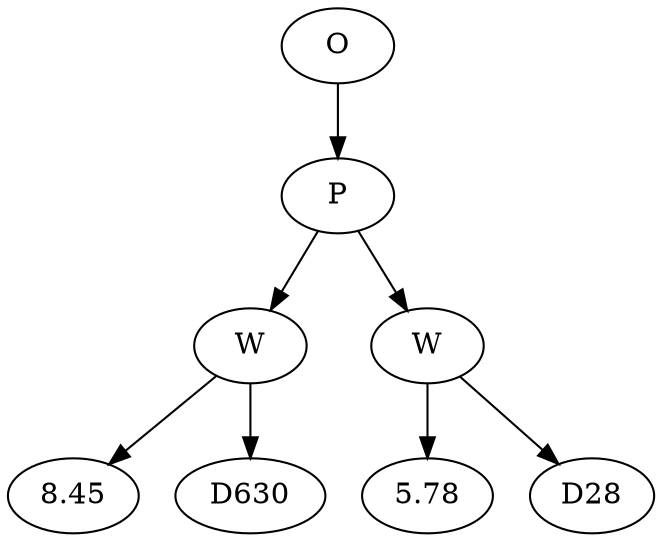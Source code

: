 // Tree
digraph {
	3103032 [label=O]
	3103033 [label=P]
	3103032 -> 3103033
	3103034 [label=W]
	3103033 -> 3103034
	3103035 [label=8.45]
	3103034 -> 3103035
	3103036 [label=D630]
	3103034 -> 3103036
	3103037 [label=W]
	3103033 -> 3103037
	3103038 [label=5.78]
	3103037 -> 3103038
	3103039 [label=D28]
	3103037 -> 3103039
}

